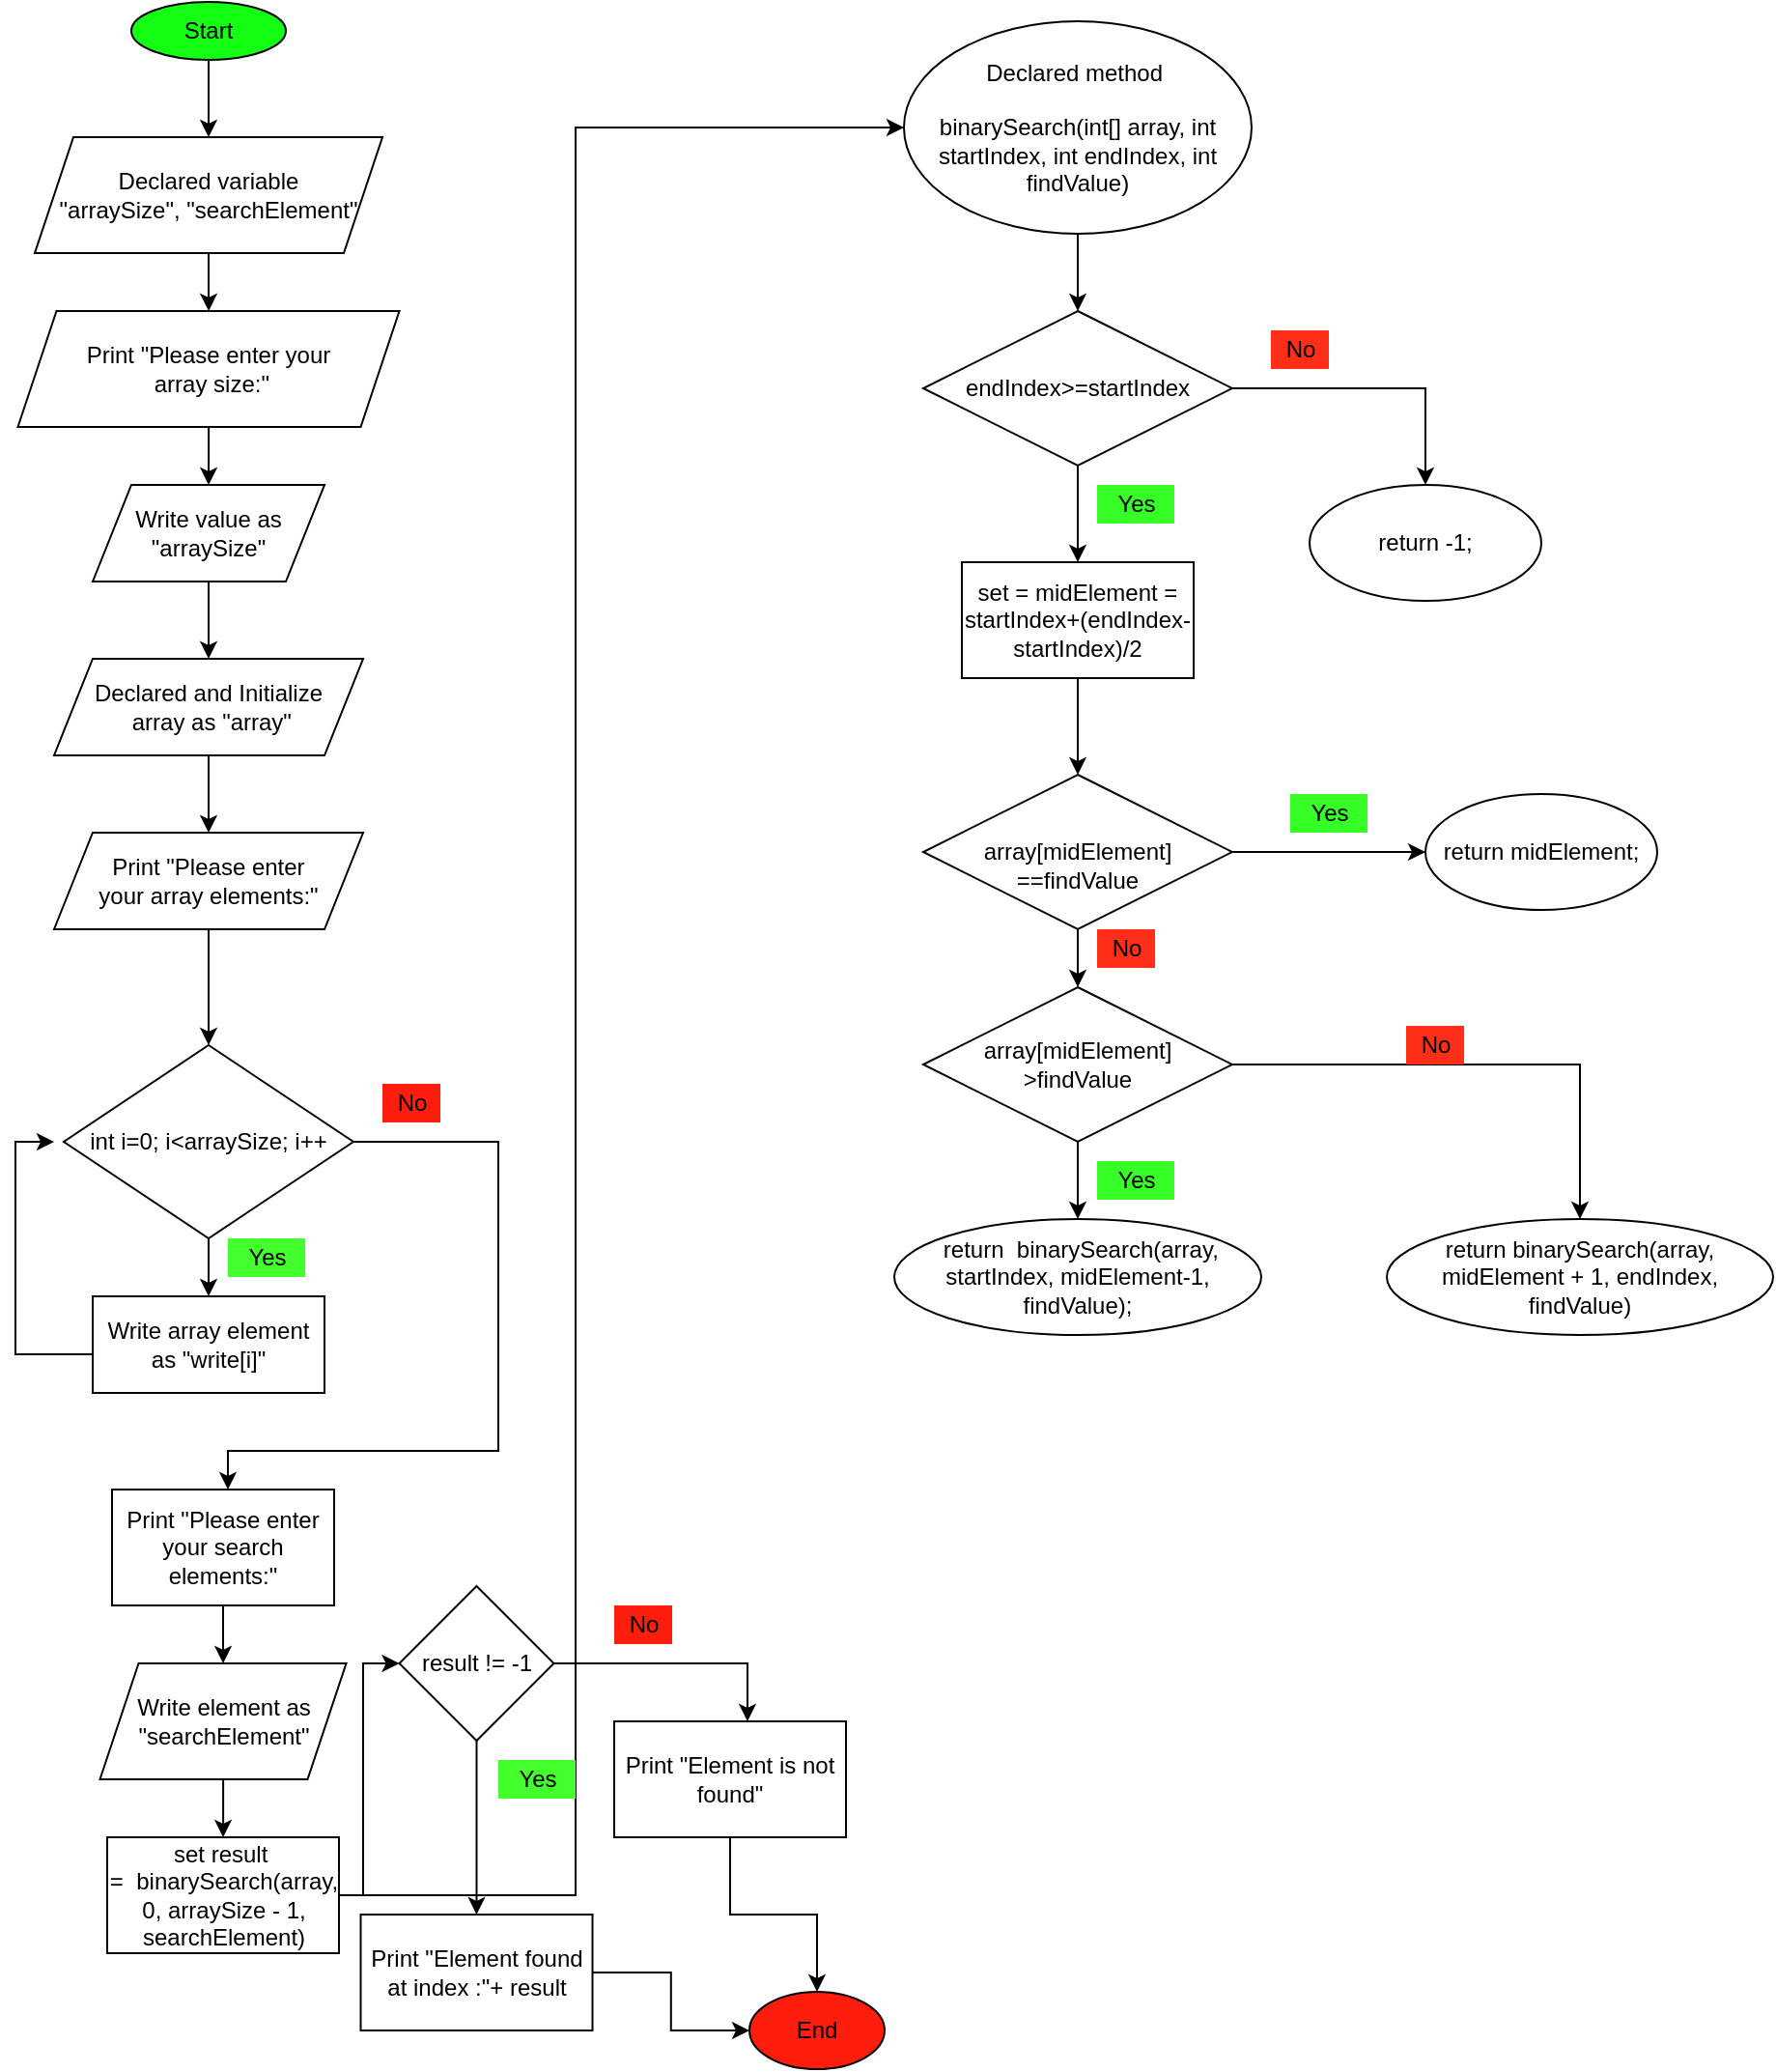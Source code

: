 <mxfile version="16.5.3" type="device"><diagram id="zyp2gAmQwYEuZpLWXRp-" name="Page-1"><mxGraphModel dx="1108" dy="450" grid="1" gridSize="10" guides="1" tooltips="1" connect="1" arrows="1" fold="1" page="1" pageScale="1" pageWidth="850" pageHeight="1100" math="0" shadow="0"><root><mxCell id="0"/><mxCell id="1" parent="0"/><mxCell id="8VM7cvA-53aickSsO1Ik-3" value="" style="edgeStyle=orthogonalEdgeStyle;rounded=0;orthogonalLoop=1;jettySize=auto;html=1;" edge="1" parent="1" source="8VM7cvA-53aickSsO1Ik-1" target="8VM7cvA-53aickSsO1Ik-2"><mxGeometry relative="1" as="geometry"/></mxCell><mxCell id="8VM7cvA-53aickSsO1Ik-1" value="Start" style="ellipse;whiteSpace=wrap;html=1;fillColor=#14FF14;" vertex="1" parent="1"><mxGeometry x="70" y="10" width="80" height="30" as="geometry"/></mxCell><mxCell id="8VM7cvA-53aickSsO1Ik-7" value="" style="edgeStyle=orthogonalEdgeStyle;rounded=0;orthogonalLoop=1;jettySize=auto;html=1;" edge="1" parent="1" source="8VM7cvA-53aickSsO1Ik-2" target="8VM7cvA-53aickSsO1Ik-6"><mxGeometry relative="1" as="geometry"/></mxCell><mxCell id="8VM7cvA-53aickSsO1Ik-2" value="Declared variable &lt;br&gt;&quot;arraySize&quot;, &quot;searchElement&quot;" style="shape=parallelogram;perimeter=parallelogramPerimeter;whiteSpace=wrap;html=1;fixedSize=1;fillColor=#FFFFFF;" vertex="1" parent="1"><mxGeometry x="20" y="80" width="180" height="60" as="geometry"/></mxCell><mxCell id="8VM7cvA-53aickSsO1Ik-9" value="" style="edgeStyle=orthogonalEdgeStyle;rounded=0;orthogonalLoop=1;jettySize=auto;html=1;" edge="1" parent="1" source="8VM7cvA-53aickSsO1Ik-6" target="8VM7cvA-53aickSsO1Ik-8"><mxGeometry relative="1" as="geometry"/></mxCell><mxCell id="8VM7cvA-53aickSsO1Ik-6" value="Print &quot;Please enter your&lt;br&gt;&amp;nbsp;array size:&quot;" style="shape=parallelogram;perimeter=parallelogramPerimeter;whiteSpace=wrap;html=1;fixedSize=1;fillColor=#FFFFFF;" vertex="1" parent="1"><mxGeometry x="11.25" y="170" width="197.5" height="60" as="geometry"/></mxCell><mxCell id="8VM7cvA-53aickSsO1Ik-11" value="" style="edgeStyle=orthogonalEdgeStyle;rounded=0;orthogonalLoop=1;jettySize=auto;html=1;" edge="1" parent="1" source="8VM7cvA-53aickSsO1Ik-8" target="8VM7cvA-53aickSsO1Ik-10"><mxGeometry relative="1" as="geometry"/></mxCell><mxCell id="8VM7cvA-53aickSsO1Ik-8" value="Write value as &quot;arraySize&quot;" style="shape=parallelogram;perimeter=parallelogramPerimeter;whiteSpace=wrap;html=1;fixedSize=1;fillColor=#FFFFFF;" vertex="1" parent="1"><mxGeometry x="50" y="260" width="120" height="50" as="geometry"/></mxCell><mxCell id="8VM7cvA-53aickSsO1Ik-13" value="" style="edgeStyle=orthogonalEdgeStyle;rounded=0;orthogonalLoop=1;jettySize=auto;html=1;" edge="1" parent="1" source="8VM7cvA-53aickSsO1Ik-10" target="8VM7cvA-53aickSsO1Ik-12"><mxGeometry relative="1" as="geometry"/></mxCell><mxCell id="8VM7cvA-53aickSsO1Ik-10" value="Declared and Initialize&lt;br&gt;&amp;nbsp;array as &quot;array&quot;" style="shape=parallelogram;perimeter=parallelogramPerimeter;whiteSpace=wrap;html=1;fixedSize=1;fillColor=#FFFFFF;" vertex="1" parent="1"><mxGeometry x="30" y="350" width="160" height="50" as="geometry"/></mxCell><mxCell id="8VM7cvA-53aickSsO1Ik-16" value="" style="edgeStyle=orthogonalEdgeStyle;rounded=0;orthogonalLoop=1;jettySize=auto;html=1;" edge="1" parent="1" source="8VM7cvA-53aickSsO1Ik-12" target="8VM7cvA-53aickSsO1Ik-15"><mxGeometry relative="1" as="geometry"/></mxCell><mxCell id="8VM7cvA-53aickSsO1Ik-12" value="Print &quot;Please enter &lt;br&gt;your array elements:&quot;" style="shape=parallelogram;perimeter=parallelogramPerimeter;whiteSpace=wrap;html=1;fixedSize=1;fillColor=#FFFFFF;" vertex="1" parent="1"><mxGeometry x="30" y="440" width="160" height="50" as="geometry"/></mxCell><mxCell id="8VM7cvA-53aickSsO1Ik-18" value="" style="edgeStyle=orthogonalEdgeStyle;rounded=0;orthogonalLoop=1;jettySize=auto;html=1;" edge="1" parent="1" source="8VM7cvA-53aickSsO1Ik-15" target="8VM7cvA-53aickSsO1Ik-17"><mxGeometry relative="1" as="geometry"/></mxCell><mxCell id="8VM7cvA-53aickSsO1Ik-27" value="" style="edgeStyle=orthogonalEdgeStyle;rounded=0;orthogonalLoop=1;jettySize=auto;html=1;" edge="1" parent="1" source="8VM7cvA-53aickSsO1Ik-15" target="8VM7cvA-53aickSsO1Ik-26"><mxGeometry relative="1" as="geometry"><Array as="points"><mxPoint x="260" y="600"/><mxPoint x="260" y="760"/><mxPoint x="120" y="760"/></Array></mxGeometry></mxCell><mxCell id="8VM7cvA-53aickSsO1Ik-15" value="int i=0; i&amp;lt;arraySize; i++" style="rhombus;whiteSpace=wrap;html=1;fillColor=#FFFFFF;" vertex="1" parent="1"><mxGeometry x="35" y="550" width="150" height="100" as="geometry"/></mxCell><mxCell id="8VM7cvA-53aickSsO1Ik-22" style="edgeStyle=orthogonalEdgeStyle;rounded=0;orthogonalLoop=1;jettySize=auto;html=1;" edge="1" parent="1" source="8VM7cvA-53aickSsO1Ik-17"><mxGeometry relative="1" as="geometry"><mxPoint x="30" y="600" as="targetPoint"/><Array as="points"><mxPoint x="10" y="710"/><mxPoint x="10" y="600"/></Array></mxGeometry></mxCell><mxCell id="8VM7cvA-53aickSsO1Ik-17" value="Write array element as &quot;write[i]&quot;" style="whiteSpace=wrap;html=1;fillColor=#FFFFFF;" vertex="1" parent="1"><mxGeometry x="50" y="680" width="120" height="50" as="geometry"/></mxCell><mxCell id="8VM7cvA-53aickSsO1Ik-19" value="Yes" style="text;html=1;align=center;verticalAlign=middle;resizable=0;points=[];autosize=1;strokeColor=none;fillColor=#43FF2E;" vertex="1" parent="1"><mxGeometry x="120" y="650" width="40" height="20" as="geometry"/></mxCell><mxCell id="8VM7cvA-53aickSsO1Ik-29" value="" style="edgeStyle=orthogonalEdgeStyle;rounded=0;orthogonalLoop=1;jettySize=auto;html=1;" edge="1" parent="1" source="8VM7cvA-53aickSsO1Ik-26" target="8VM7cvA-53aickSsO1Ik-28"><mxGeometry relative="1" as="geometry"/></mxCell><mxCell id="8VM7cvA-53aickSsO1Ik-26" value="&lt;span&gt;Print &quot;Please enter&lt;/span&gt;&lt;br&gt;&lt;span&gt;your search elements:&quot;&lt;/span&gt;" style="whiteSpace=wrap;html=1;fillColor=#FFFFFF;" vertex="1" parent="1"><mxGeometry x="60" y="780" width="115" height="60" as="geometry"/></mxCell><mxCell id="8VM7cvA-53aickSsO1Ik-31" value="" style="edgeStyle=orthogonalEdgeStyle;rounded=0;orthogonalLoop=1;jettySize=auto;html=1;" edge="1" parent="1" source="8VM7cvA-53aickSsO1Ik-28" target="8VM7cvA-53aickSsO1Ik-30"><mxGeometry relative="1" as="geometry"/></mxCell><mxCell id="8VM7cvA-53aickSsO1Ik-28" value="Write element as &quot;searchElement&quot;" style="shape=parallelogram;perimeter=parallelogramPerimeter;whiteSpace=wrap;html=1;fixedSize=1;fillColor=#FFFFFF;" vertex="1" parent="1"><mxGeometry x="53.75" y="870" width="127.5" height="60" as="geometry"/></mxCell><mxCell id="8VM7cvA-53aickSsO1Ik-34" value="" style="edgeStyle=orthogonalEdgeStyle;rounded=0;orthogonalLoop=1;jettySize=auto;html=1;" edge="1" parent="1" source="8VM7cvA-53aickSsO1Ik-30" target="8VM7cvA-53aickSsO1Ik-33"><mxGeometry relative="1" as="geometry"><Array as="points"><mxPoint x="190" y="990"/><mxPoint x="190" y="870"/></Array></mxGeometry></mxCell><mxCell id="8VM7cvA-53aickSsO1Ik-76" style="edgeStyle=orthogonalEdgeStyle;rounded=0;orthogonalLoop=1;jettySize=auto;html=1;entryX=0;entryY=0.5;entryDx=0;entryDy=0;" edge="1" parent="1" source="8VM7cvA-53aickSsO1Ik-30" target="8VM7cvA-53aickSsO1Ik-45"><mxGeometry relative="1" as="geometry"><Array as="points"><mxPoint x="300" y="990"/><mxPoint x="300" y="75"/></Array></mxGeometry></mxCell><mxCell id="8VM7cvA-53aickSsO1Ik-30" value="set result&amp;nbsp; =&amp;nbsp;&amp;nbsp;binarySearch(array, 0, arraySize - 1, searchElement)" style="whiteSpace=wrap;html=1;fillColor=#FFFFFF;" vertex="1" parent="1"><mxGeometry x="57.5" y="960" width="120" height="60" as="geometry"/></mxCell><mxCell id="8VM7cvA-53aickSsO1Ik-36" value="" style="edgeStyle=orthogonalEdgeStyle;rounded=0;orthogonalLoop=1;jettySize=auto;html=1;" edge="1" parent="1" source="8VM7cvA-53aickSsO1Ik-33" target="8VM7cvA-53aickSsO1Ik-35"><mxGeometry relative="1" as="geometry"/></mxCell><mxCell id="8VM7cvA-53aickSsO1Ik-38" style="edgeStyle=orthogonalEdgeStyle;rounded=0;orthogonalLoop=1;jettySize=auto;html=1;exitX=1;exitY=0.5;exitDx=0;exitDy=0;entryX=0.575;entryY=0;entryDx=0;entryDy=0;entryPerimeter=0;" edge="1" parent="1" source="8VM7cvA-53aickSsO1Ik-33" target="8VM7cvA-53aickSsO1Ik-39"><mxGeometry relative="1" as="geometry"><mxPoint x="390" y="1020" as="targetPoint"/></mxGeometry></mxCell><mxCell id="8VM7cvA-53aickSsO1Ik-33" value="result != -1" style="rhombus;whiteSpace=wrap;html=1;fillColor=#FFFFFF;" vertex="1" parent="1"><mxGeometry x="208.75" y="830" width="80" height="80" as="geometry"/></mxCell><mxCell id="8VM7cvA-53aickSsO1Ik-43" style="edgeStyle=orthogonalEdgeStyle;rounded=0;orthogonalLoop=1;jettySize=auto;html=1;entryX=0;entryY=0.5;entryDx=0;entryDy=0;" edge="1" parent="1" source="8VM7cvA-53aickSsO1Ik-35" target="8VM7cvA-53aickSsO1Ik-42"><mxGeometry relative="1" as="geometry"/></mxCell><mxCell id="8VM7cvA-53aickSsO1Ik-35" value="Print &quot;Element found at index :&quot;+ result" style="whiteSpace=wrap;html=1;fillColor=#FFFFFF;" vertex="1" parent="1"><mxGeometry x="188.75" y="1000" width="120" height="60" as="geometry"/></mxCell><mxCell id="8VM7cvA-53aickSsO1Ik-37" value="Yes" style="text;html=1;align=center;verticalAlign=middle;resizable=0;points=[];autosize=1;strokeColor=none;fillColor=#43FF2E;" vertex="1" parent="1"><mxGeometry x="260" y="920" width="40" height="20" as="geometry"/></mxCell><mxCell id="8VM7cvA-53aickSsO1Ik-44" style="edgeStyle=orthogonalEdgeStyle;rounded=0;orthogonalLoop=1;jettySize=auto;html=1;entryX=0.5;entryY=0;entryDx=0;entryDy=0;" edge="1" parent="1" source="8VM7cvA-53aickSsO1Ik-39" target="8VM7cvA-53aickSsO1Ik-42"><mxGeometry relative="1" as="geometry"/></mxCell><mxCell id="8VM7cvA-53aickSsO1Ik-39" value="Print &quot;Element is not found&quot;" style="whiteSpace=wrap;html=1;fillColor=#FFFFFF;" vertex="1" parent="1"><mxGeometry x="320" y="900" width="120" height="60" as="geometry"/></mxCell><mxCell id="8VM7cvA-53aickSsO1Ik-40" value="No" style="text;html=1;align=center;verticalAlign=middle;resizable=0;points=[];autosize=1;strokeColor=none;fillColor=#FF1D0D;" vertex="1" parent="1"><mxGeometry x="320" y="840" width="30" height="20" as="geometry"/></mxCell><mxCell id="8VM7cvA-53aickSsO1Ik-41" value="No" style="text;html=1;align=center;verticalAlign=middle;resizable=0;points=[];autosize=1;strokeColor=none;fillColor=#FF1D0D;" vertex="1" parent="1"><mxGeometry x="200" y="570" width="30" height="20" as="geometry"/></mxCell><mxCell id="8VM7cvA-53aickSsO1Ik-42" value="End" style="ellipse;whiteSpace=wrap;html=1;fillColor=#FF1D0D;" vertex="1" parent="1"><mxGeometry x="390" y="1040" width="70" height="40" as="geometry"/></mxCell><mxCell id="8VM7cvA-53aickSsO1Ik-47" value="" style="edgeStyle=orthogonalEdgeStyle;rounded=0;orthogonalLoop=1;jettySize=auto;html=1;" edge="1" parent="1" source="8VM7cvA-53aickSsO1Ik-45" target="8VM7cvA-53aickSsO1Ik-46"><mxGeometry relative="1" as="geometry"/></mxCell><mxCell id="8VM7cvA-53aickSsO1Ik-45" value="Declared method&amp;nbsp;&lt;div&gt;&lt;br&gt;&lt;/div&gt;&lt;div&gt;binarySearch(int[] array, int startIndex, int endIndex, int findValue)&lt;/div&gt;" style="ellipse;whiteSpace=wrap;html=1;fillColor=#FFFFFF;" vertex="1" parent="1"><mxGeometry x="470" y="20" width="180" height="110" as="geometry"/></mxCell><mxCell id="8VM7cvA-53aickSsO1Ik-51" value="" style="edgeStyle=orthogonalEdgeStyle;rounded=0;orthogonalLoop=1;jettySize=auto;html=1;" edge="1" parent="1" source="8VM7cvA-53aickSsO1Ik-46" target="8VM7cvA-53aickSsO1Ik-50"><mxGeometry relative="1" as="geometry"/></mxCell><mxCell id="8VM7cvA-53aickSsO1Ik-54" value="" style="edgeStyle=orthogonalEdgeStyle;rounded=0;orthogonalLoop=1;jettySize=auto;html=1;" edge="1" parent="1" source="8VM7cvA-53aickSsO1Ik-46" target="8VM7cvA-53aickSsO1Ik-53"><mxGeometry relative="1" as="geometry"/></mxCell><mxCell id="8VM7cvA-53aickSsO1Ik-46" value="endIndex&amp;gt;=startIndex" style="rhombus;whiteSpace=wrap;html=1;fillColor=#FFFFFF;" vertex="1" parent="1"><mxGeometry x="480" y="170" width="160" height="80" as="geometry"/></mxCell><mxCell id="8VM7cvA-53aickSsO1Ik-50" value="return -1;" style="ellipse;whiteSpace=wrap;html=1;fillColor=#FFFFFF;" vertex="1" parent="1"><mxGeometry x="680" y="260" width="120" height="60" as="geometry"/></mxCell><mxCell id="8VM7cvA-53aickSsO1Ik-60" value="" style="edgeStyle=orthogonalEdgeStyle;rounded=0;orthogonalLoop=1;jettySize=auto;html=1;" edge="1" parent="1" source="8VM7cvA-53aickSsO1Ik-53" target="8VM7cvA-53aickSsO1Ik-59"><mxGeometry relative="1" as="geometry"/></mxCell><mxCell id="8VM7cvA-53aickSsO1Ik-53" value="set =&amp;nbsp;midElement = startIndex+(endIndex-startIndex)/2" style="whiteSpace=wrap;html=1;fillColor=#FFFFFF;" vertex="1" parent="1"><mxGeometry x="500" y="300" width="120" height="60" as="geometry"/></mxCell><mxCell id="8VM7cvA-53aickSsO1Ik-55" value="Yes" style="text;html=1;align=center;verticalAlign=middle;resizable=0;points=[];autosize=1;strokeColor=none;fillColor=#35FF26;" vertex="1" parent="1"><mxGeometry x="570" y="260" width="40" height="20" as="geometry"/></mxCell><mxCell id="8VM7cvA-53aickSsO1Ik-57" value="No" style="text;html=1;align=center;verticalAlign=middle;resizable=0;points=[];autosize=1;strokeColor=none;fillColor=#FF2E17;" vertex="1" parent="1"><mxGeometry x="660" y="180" width="30" height="20" as="geometry"/></mxCell><mxCell id="8VM7cvA-53aickSsO1Ik-64" value="" style="edgeStyle=orthogonalEdgeStyle;rounded=0;orthogonalLoop=1;jettySize=auto;html=1;" edge="1" parent="1" source="8VM7cvA-53aickSsO1Ik-59" target="8VM7cvA-53aickSsO1Ik-63"><mxGeometry relative="1" as="geometry"/></mxCell><mxCell id="8VM7cvA-53aickSsO1Ik-67" value="" style="edgeStyle=orthogonalEdgeStyle;rounded=0;orthogonalLoop=1;jettySize=auto;html=1;" edge="1" parent="1" source="8VM7cvA-53aickSsO1Ik-59" target="8VM7cvA-53aickSsO1Ik-66"><mxGeometry relative="1" as="geometry"/></mxCell><mxCell id="8VM7cvA-53aickSsO1Ik-59" value="&lt;div&gt;&lt;br&gt;&lt;/div&gt;&lt;div&gt;array[midElement]&lt;/div&gt;&lt;div&gt;==findValue&lt;/div&gt;" style="rhombus;whiteSpace=wrap;html=1;fillColor=#FFFFFF;" vertex="1" parent="1"><mxGeometry x="480" y="410" width="160" height="80" as="geometry"/></mxCell><mxCell id="8VM7cvA-53aickSsO1Ik-63" value="return midElement;" style="ellipse;whiteSpace=wrap;html=1;fillColor=#FFFFFF;" vertex="1" parent="1"><mxGeometry x="740" y="420" width="120" height="60" as="geometry"/></mxCell><mxCell id="8VM7cvA-53aickSsO1Ik-65" value="Yes" style="text;html=1;align=center;verticalAlign=middle;resizable=0;points=[];autosize=1;strokeColor=none;fillColor=#35FF26;" vertex="1" parent="1"><mxGeometry x="670" y="420" width="40" height="20" as="geometry"/></mxCell><mxCell id="8VM7cvA-53aickSsO1Ik-71" value="" style="edgeStyle=orthogonalEdgeStyle;rounded=0;orthogonalLoop=1;jettySize=auto;html=1;" edge="1" parent="1" source="8VM7cvA-53aickSsO1Ik-66" target="8VM7cvA-53aickSsO1Ik-70"><mxGeometry relative="1" as="geometry"/></mxCell><mxCell id="8VM7cvA-53aickSsO1Ik-74" value="" style="edgeStyle=orthogonalEdgeStyle;rounded=0;orthogonalLoop=1;jettySize=auto;html=1;" edge="1" parent="1" source="8VM7cvA-53aickSsO1Ik-66" target="8VM7cvA-53aickSsO1Ik-73"><mxGeometry relative="1" as="geometry"/></mxCell><mxCell id="8VM7cvA-53aickSsO1Ik-66" value="array[midElement]&lt;br&gt;&amp;gt;findValue" style="rhombus;whiteSpace=wrap;html=1;fillColor=#FFFFFF;" vertex="1" parent="1"><mxGeometry x="480" y="520" width="160" height="80" as="geometry"/></mxCell><mxCell id="8VM7cvA-53aickSsO1Ik-68" value="No" style="text;html=1;align=center;verticalAlign=middle;resizable=0;points=[];autosize=1;strokeColor=none;fillColor=#FF2E17;" vertex="1" parent="1"><mxGeometry x="570" y="490" width="30" height="20" as="geometry"/></mxCell><mxCell id="8VM7cvA-53aickSsO1Ik-70" value="&amp;nbsp;return&amp;nbsp; binarySearch(array, startIndex, midElement-1, findValue);" style="ellipse;whiteSpace=wrap;html=1;fillColor=#FFFFFF;" vertex="1" parent="1"><mxGeometry x="465" y="640" width="190" height="60" as="geometry"/></mxCell><mxCell id="8VM7cvA-53aickSsO1Ik-72" value="Yes" style="text;html=1;align=center;verticalAlign=middle;resizable=0;points=[];autosize=1;strokeColor=none;fillColor=#35FF26;" vertex="1" parent="1"><mxGeometry x="570" y="610" width="40" height="20" as="geometry"/></mxCell><mxCell id="8VM7cvA-53aickSsO1Ik-73" value="return binarySearch(array, midElement + 1, endIndex, findValue)" style="ellipse;whiteSpace=wrap;html=1;fillColor=#FFFFFF;" vertex="1" parent="1"><mxGeometry x="720" y="640" width="200" height="60" as="geometry"/></mxCell><mxCell id="8VM7cvA-53aickSsO1Ik-75" value="No" style="text;html=1;align=center;verticalAlign=middle;resizable=0;points=[];autosize=1;strokeColor=none;fillColor=#FF2E17;" vertex="1" parent="1"><mxGeometry x="730" y="540" width="30" height="20" as="geometry"/></mxCell></root></mxGraphModel></diagram></mxfile>